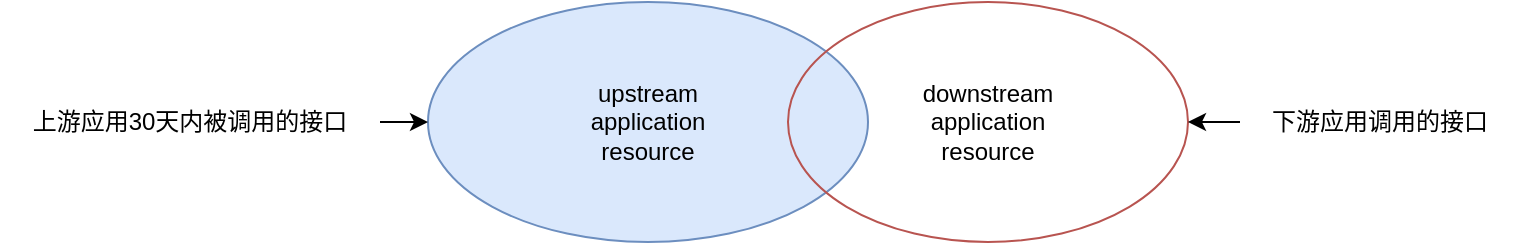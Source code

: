 <mxfile version="17.4.0" type="github">
  <diagram id="IJo18Hn07YLy4rYTtvmD" name="Page-1">
    <mxGraphModel dx="925" dy="605" grid="1" gridSize="10" guides="1" tooltips="1" connect="1" arrows="1" fold="1" page="1" pageScale="1" pageWidth="827" pageHeight="1169" math="0" shadow="0">
      <root>
        <mxCell id="0" />
        <mxCell id="1" parent="0" />
        <mxCell id="-GFGj58JDgoOGn1VU3U_-1" value="upstream &lt;br&gt;application&lt;br&gt;resource" style="ellipse;whiteSpace=wrap;html=1;fillColor=#dae8fc;strokeColor=#6c8ebf;flipH=0;flipV=1;container=0;" vertex="1" parent="1">
          <mxGeometry x="224" y="525" width="220" height="120" as="geometry" />
        </mxCell>
        <mxCell id="-GFGj58JDgoOGn1VU3U_-2" value="downstream&lt;br&gt;application&lt;br&gt;resource" style="ellipse;whiteSpace=wrap;html=1;fillColor=none;strokeColor=#b85450;" vertex="1" parent="1">
          <mxGeometry x="404" y="525" width="200" height="120" as="geometry" />
        </mxCell>
        <mxCell id="-GFGj58JDgoOGn1VU3U_-5" value="" style="edgeStyle=orthogonalEdgeStyle;rounded=0;orthogonalLoop=1;jettySize=auto;html=1;" edge="1" parent="1" source="-GFGj58JDgoOGn1VU3U_-4" target="-GFGj58JDgoOGn1VU3U_-1">
          <mxGeometry relative="1" as="geometry" />
        </mxCell>
        <mxCell id="-GFGj58JDgoOGn1VU3U_-4" value="上游应用30天内被调用的接口" style="text;html=1;strokeColor=none;fillColor=none;align=center;verticalAlign=middle;whiteSpace=wrap;rounded=0;" vertex="1" parent="1">
          <mxGeometry x="10" y="570" width="190" height="30" as="geometry" />
        </mxCell>
        <mxCell id="-GFGj58JDgoOGn1VU3U_-7" value="" style="edgeStyle=orthogonalEdgeStyle;rounded=0;orthogonalLoop=1;jettySize=auto;html=1;" edge="1" parent="1" source="-GFGj58JDgoOGn1VU3U_-6" target="-GFGj58JDgoOGn1VU3U_-2">
          <mxGeometry relative="1" as="geometry" />
        </mxCell>
        <mxCell id="-GFGj58JDgoOGn1VU3U_-6" value="下游应用调用的接口" style="text;html=1;strokeColor=none;fillColor=none;align=center;verticalAlign=middle;whiteSpace=wrap;rounded=0;" vertex="1" parent="1">
          <mxGeometry x="630" y="570" width="140" height="30" as="geometry" />
        </mxCell>
      </root>
    </mxGraphModel>
  </diagram>
</mxfile>
